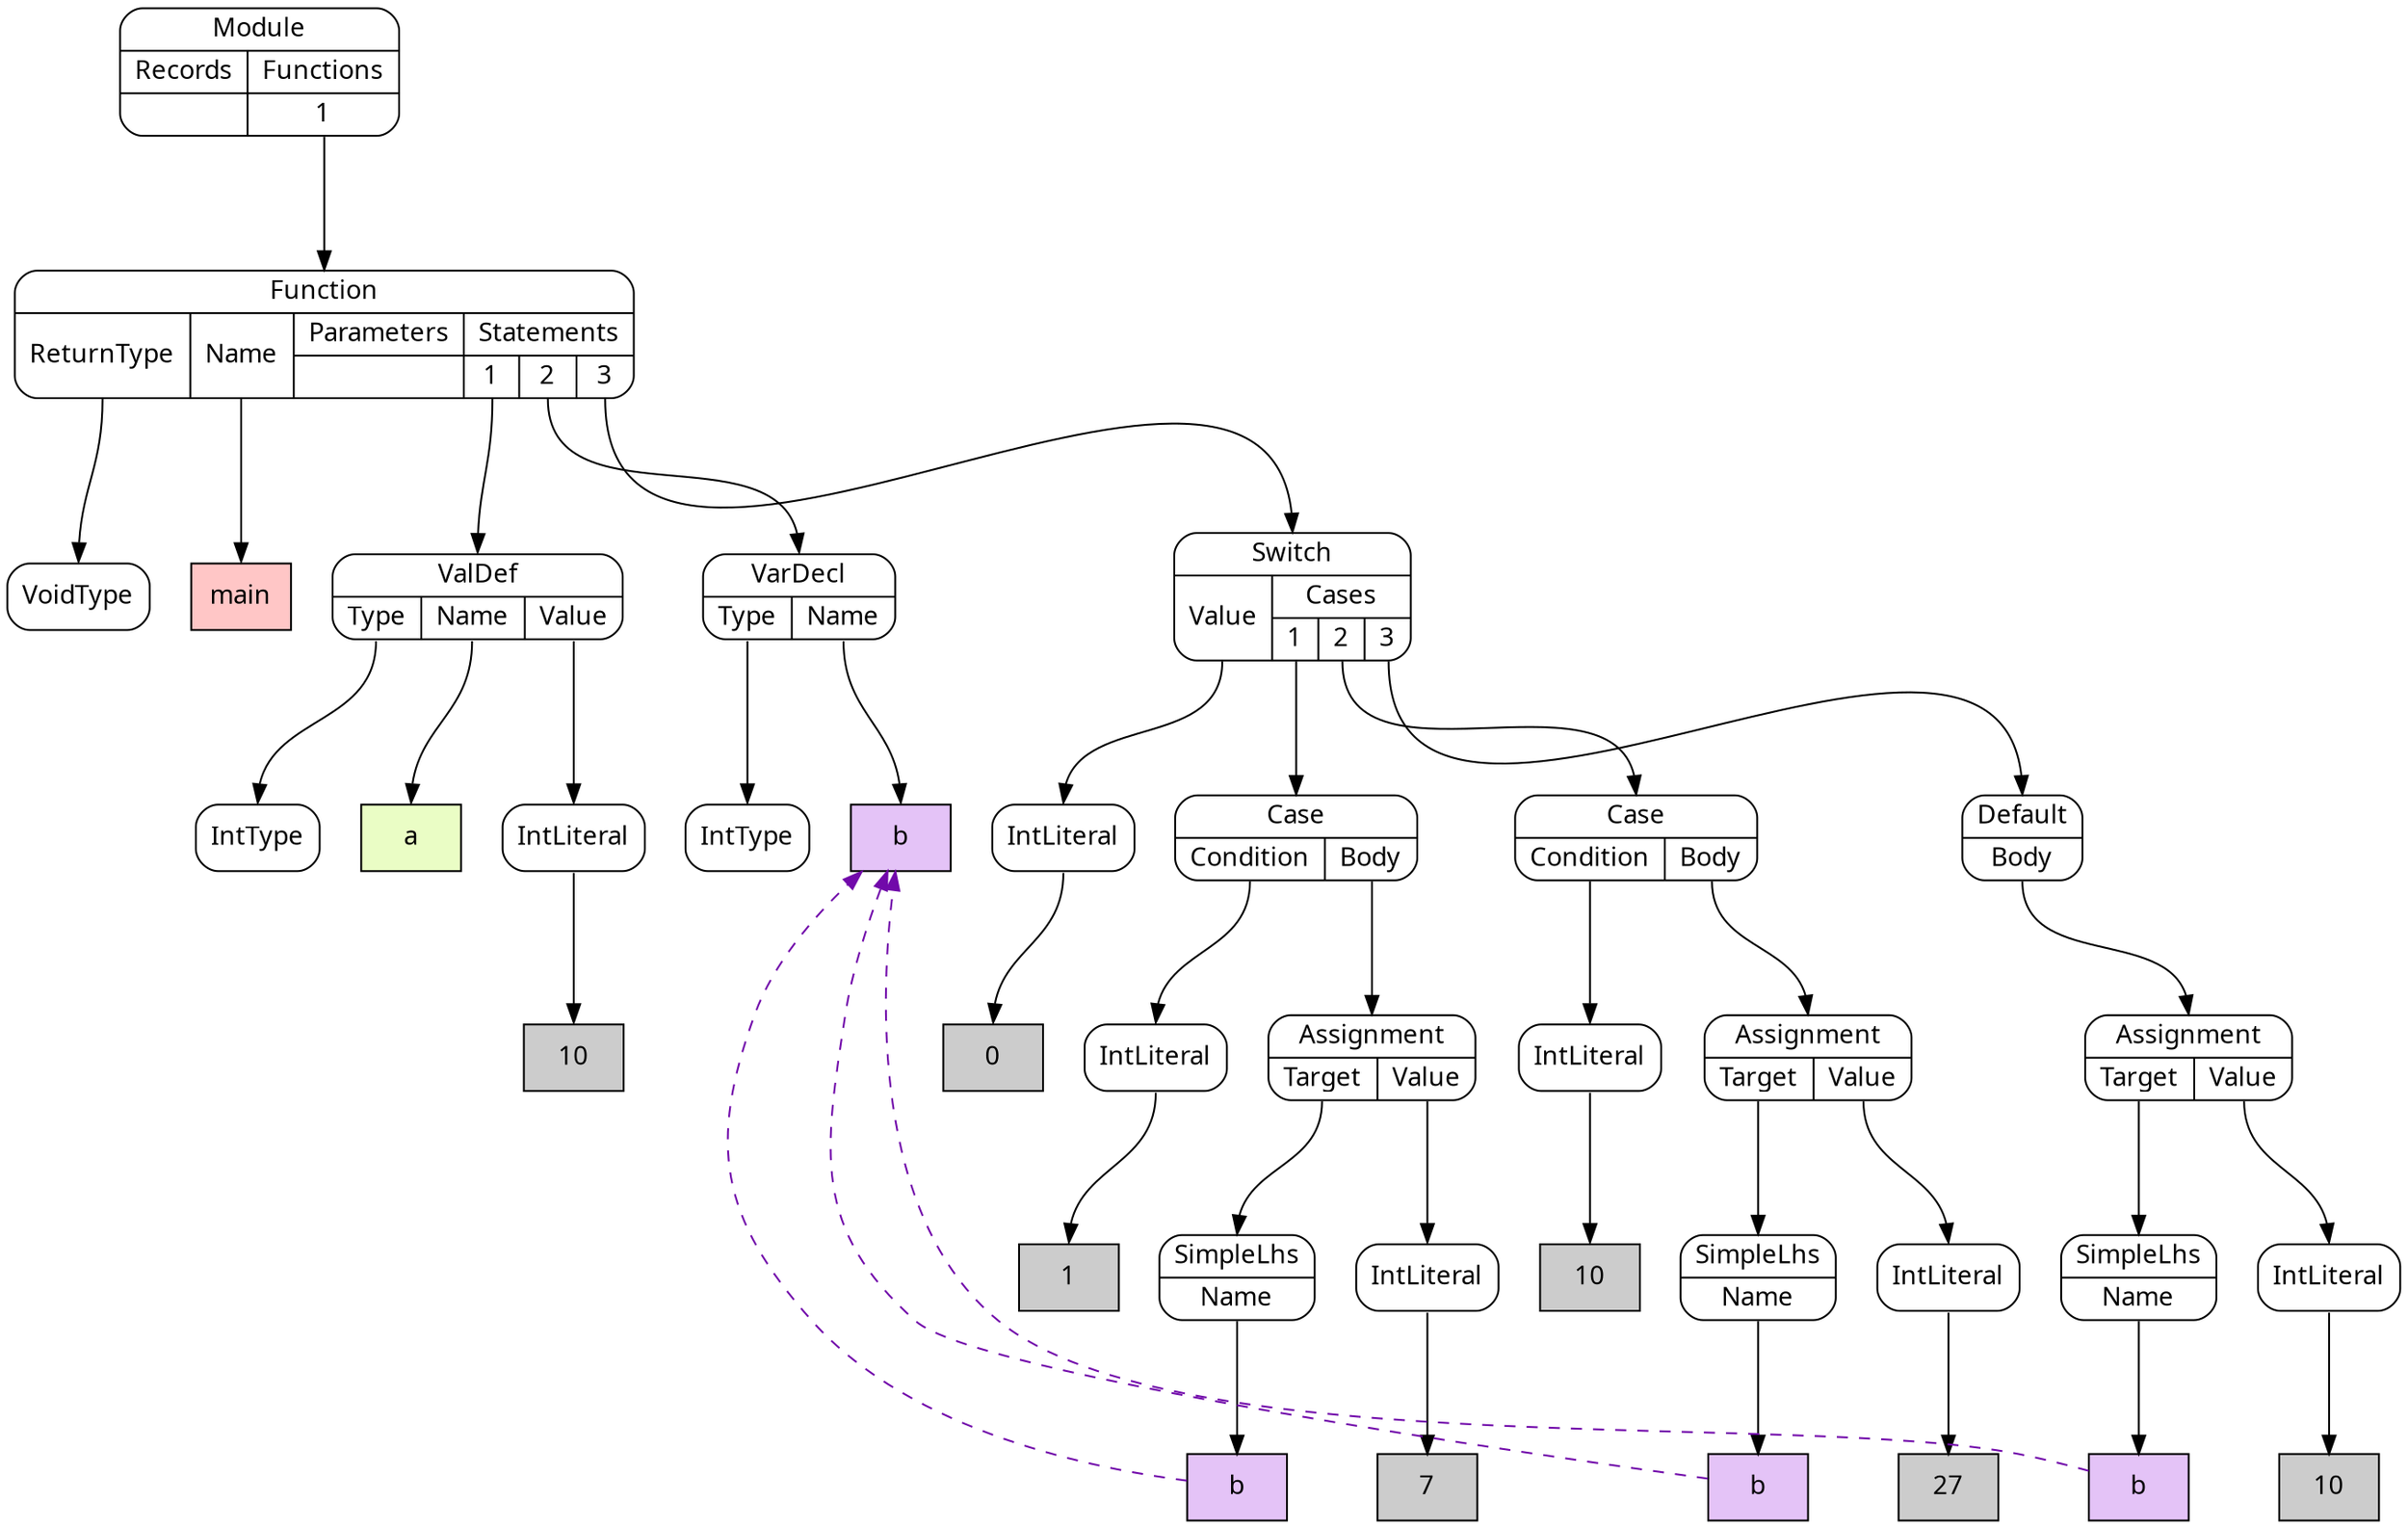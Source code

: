 digraph {
node [shape=Mrecord, style=filled, fillcolor=white, fontname="Calibri"];
graph [ordering=out, nodesep=0.3, ranksep=1];

# SimpleNode VoidType
node0 [label="VoidType", tooltip="VoidType"]

# DeclarationLiteral main
node1 [shape=box, label="main", fillcolor="#FFC6C6", tooltip="main"]

# SimpleNode IntType
node2 [label="IntType", tooltip="IntType"]

# DeclarationLiteral a
node3 [shape=box, label="a", fillcolor="#EAFDC5", tooltip="a"]

# Literal 10
node4 [shape=box, label="10", fillcolor="#cccccc", tooltip="10"]

# SimpleNode IntLiteral
node5:s -> node4:n
node5 [label="IntLiteral", tooltip="IntLiteral"]

# PortNode ValDef
node6:p0:s -> node2:n
node6:p1:s -> node3:n
node6:p2:s -> node5:n
node6 [label="{ValDef|{<p0>Type|<p1>Name|<p2>Value}}", tooltip="ValDef"]

# SimpleNode IntType
node7 [label="IntType", tooltip="IntType"]

# DeclarationLiteral b
node8 [shape=box, label="b", fillcolor="#E4C3F7", tooltip="b"]

# PortNode VarDecl
node9:p0:s -> node7:n
node9:p1:s -> node8:n
node9 [label="{VarDecl|{<p0>Type|<p1>Name}}", tooltip="VarDecl"]

# Literal 0
node10 [shape=box, label="0", fillcolor="#cccccc", tooltip="0"]

# SimpleNode IntLiteral
node11:s -> node10:n
node11 [label="IntLiteral", tooltip="IntLiteral"]

# Literal 1
node12 [shape=box, label="1", fillcolor="#cccccc", tooltip="1"]

# SimpleNode IntLiteral
node13:s -> node12:n
node13 [label="IntLiteral", tooltip="IntLiteral"]

# ReferenceLiteral b
node14 -> node8 [style=dashed, constraint=false, color="#7109AA"]
node14 [shape=box, label="b", fillcolor="#E4C3F7", tooltip="b"]

# PortNode SimpleLhs
node15:p0:s -> node14:n
node15 [label="{SimpleLhs|{<p0>Name}}", tooltip="SimpleLhs"]

# Literal 7
node16 [shape=box, label="7", fillcolor="#cccccc", tooltip="7"]

# SimpleNode IntLiteral
node17:s -> node16:n
node17 [label="IntLiteral", tooltip="IntLiteral"]

# PortNode Assignment
node18:p0:s -> node15:n
node18:p1:s -> node17:n
node18 [label="{Assignment|{<p0>Target|<p1>Value}}", tooltip="Assignment"]

# PortNode Case
node19:p0:s -> node13:n
node19:p1:s -> node18:n
node19 [label="{Case|{<p0>Condition|<p1>Body}}", tooltip="Case"]

# Literal 10
node20 [shape=box, label="10", fillcolor="#cccccc", tooltip="10"]

# SimpleNode IntLiteral
node21:s -> node20:n
node21 [label="IntLiteral", tooltip="IntLiteral"]

# ReferenceLiteral b
node22 -> node8 [style=dashed, constraint=false, color="#7109AA"]
node22 [shape=box, label="b", fillcolor="#E4C3F7", tooltip="b"]

# PortNode SimpleLhs
node23:p0:s -> node22:n
node23 [label="{SimpleLhs|{<p0>Name}}", tooltip="SimpleLhs"]

# Literal 27
node24 [shape=box, label="27", fillcolor="#cccccc", tooltip="27"]

# SimpleNode IntLiteral
node25:s -> node24:n
node25 [label="IntLiteral", tooltip="IntLiteral"]

# PortNode Assignment
node26:p0:s -> node23:n
node26:p1:s -> node25:n
node26 [label="{Assignment|{<p0>Target|<p1>Value}}", tooltip="Assignment"]

# PortNode Case
node27:p0:s -> node21:n
node27:p1:s -> node26:n
node27 [label="{Case|{<p0>Condition|<p1>Body}}", tooltip="Case"]

# ReferenceLiteral b
node28 -> node8 [style=dashed, constraint=false, color="#7109AA"]
node28 [shape=box, label="b", fillcolor="#E4C3F7", tooltip="b"]

# PortNode SimpleLhs
node29:p0:s -> node28:n
node29 [label="{SimpleLhs|{<p0>Name}}", tooltip="SimpleLhs"]

# Literal 10
node30 [shape=box, label="10", fillcolor="#cccccc", tooltip="10"]

# SimpleNode IntLiteral
node31:s -> node30:n
node31 [label="IntLiteral", tooltip="IntLiteral"]

# PortNode Assignment
node32:p0:s -> node29:n
node32:p1:s -> node31:n
node32 [label="{Assignment|{<p0>Target|<p1>Value}}", tooltip="Assignment"]

# PortNode Default
node33:p0:s -> node32:n
node33 [label="{Default|{<p0>Body}}", tooltip="Default"]

# PortNode Switch
node34:p0:s -> node11:n
node34:p1_0:s -> node19:n
node34:p1_1:s -> node27:n
node34:p1_2:s -> node33:n
node34 [label="{Switch|{<p0>Value|{Cases|{<p1_0>1|<p1_1>2|<p1_2>3}}}}", tooltip="Switch"]

# PortNode Function
node35:p0:s -> node0:n
node35:p1:s -> node1:n
node35:p3_0:s -> node6:n
node35:p3_1:s -> node9:n
node35:p3_2:s -> node34:n
node35 [label="{Function|{<p0>ReturnType|<p1>Name|{Parameters|{}}|{Statements|{<p3_0>1|<p3_1>2|<p3_2>3}}}}", tooltip="Function"]

# PortNode Module
node36:p1_0:s -> node35:n
node36 [label="{Module|{{Records|{}}|{Functions|{<p1_0>1}}}}", tooltip="Module"]

}

